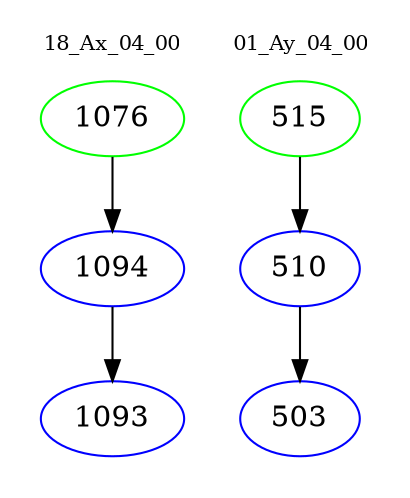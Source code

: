 digraph{
subgraph cluster_0 {
color = white
label = "18_Ax_04_00";
fontsize=10;
T0_1076 [label="1076", color="green"]
T0_1076 -> T0_1094 [color="black"]
T0_1094 [label="1094", color="blue"]
T0_1094 -> T0_1093 [color="black"]
T0_1093 [label="1093", color="blue"]
}
subgraph cluster_1 {
color = white
label = "01_Ay_04_00";
fontsize=10;
T1_515 [label="515", color="green"]
T1_515 -> T1_510 [color="black"]
T1_510 [label="510", color="blue"]
T1_510 -> T1_503 [color="black"]
T1_503 [label="503", color="blue"]
}
}
